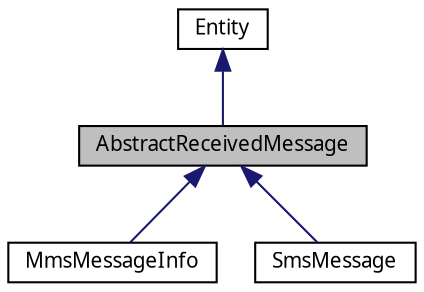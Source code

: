 digraph G
{
  bgcolor="transparent";
  edge [fontname="FreeSans.ttf",fontsize="10",labelfontname="FreeSans.ttf",labelfontsize="10"];
  node [fontname="FreeSans.ttf",fontsize="10",shape=record];
  Node1 [label="AbstractReceivedMessage",height=0.2,width=0.4,color="black", fillcolor="grey75", style="filled" fontcolor="black"];
  Node2 -> Node1 [dir=back,color="midnightblue",fontsize="10",style="solid",fontname="FreeSans.ttf"];
  Node2 [label="Entity",height=0.2,width=0.4,color="black",URL="$interfacecom_1_1bluevia_1_1android_1_1commons_1_1_entity.html"];
  Node1 -> Node3 [dir=back,color="midnightblue",fontsize="10",style="solid",fontname="FreeSans.ttf"];
  Node3 [label="MmsMessageInfo",height=0.2,width=0.4,color="black",URL="$classcom_1_1bluevia_1_1android_1_1messagery_1_1mo_1_1mms_1_1data_1_1_mms_message_info.html"];
  Node1 -> Node4 [dir=back,color="midnightblue",fontsize="10",style="solid",fontname="FreeSans.ttf"];
  Node4 [label="SmsMessage",height=0.2,width=0.4,color="black",URL="$classcom_1_1bluevia_1_1android_1_1messagery_1_1mo_1_1sms_1_1data_1_1_sms_message.html"];
}

